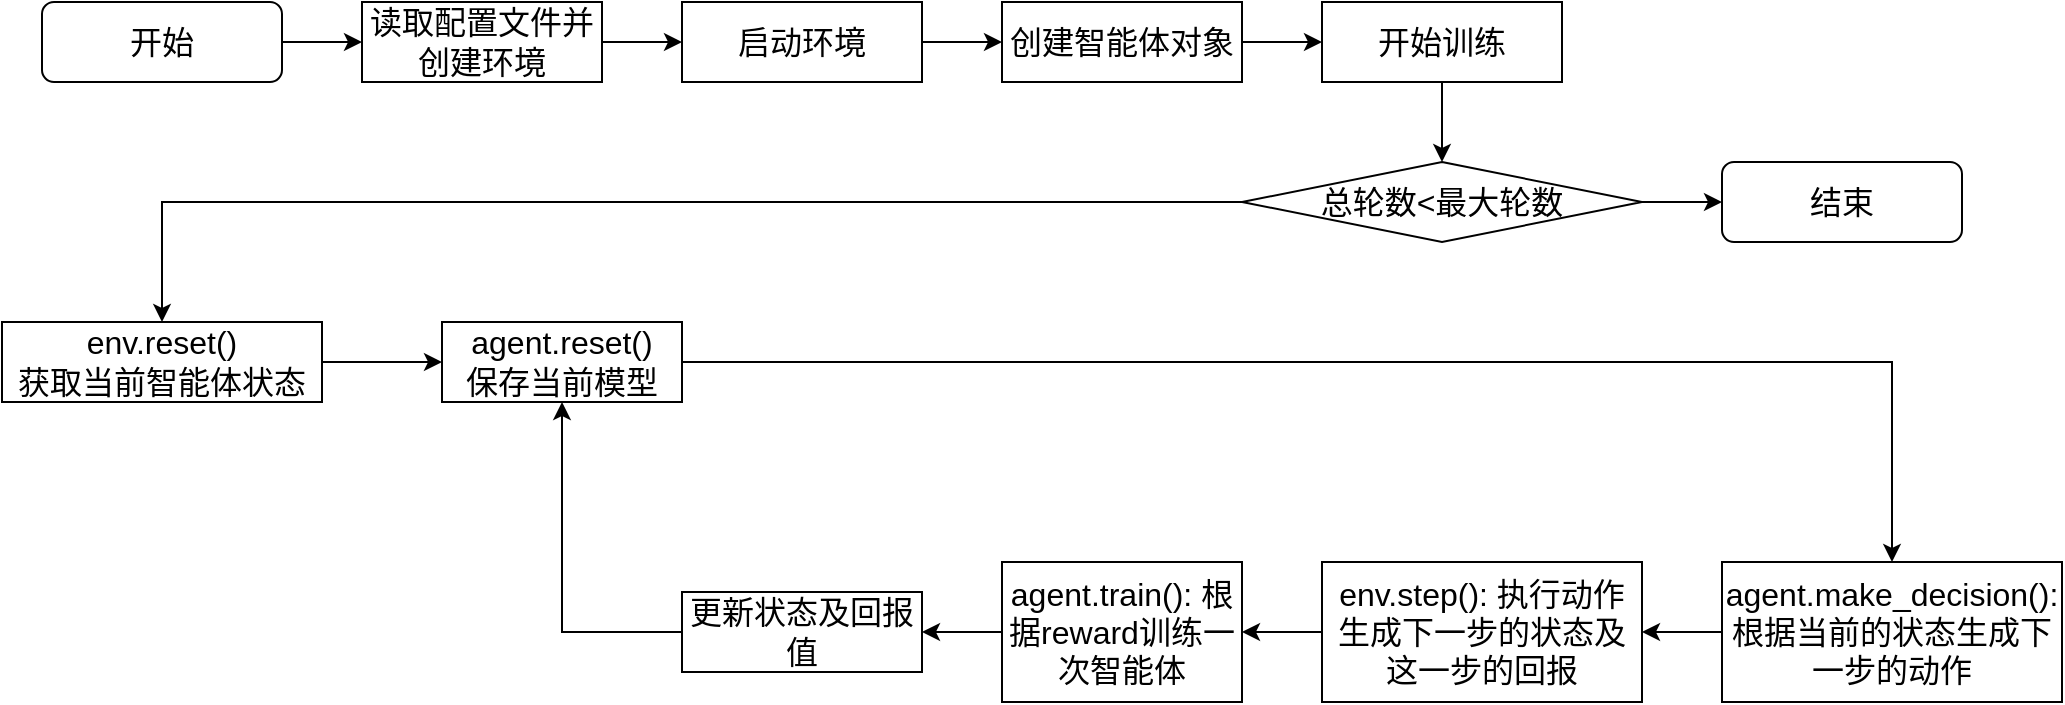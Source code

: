 <mxfile version="26.0.2">
  <diagram name="第 1 页" id="n-qwZFR-yub0B4k1O4XI">
    <mxGraphModel dx="922" dy="1333" grid="1" gridSize="10" guides="1" tooltips="1" connect="1" arrows="1" fold="1" page="1" pageScale="1" pageWidth="2400" pageHeight="2400" math="0" shadow="0">
      <root>
        <mxCell id="0" />
        <mxCell id="1" parent="0" />
        <mxCell id="PNN4hiSo44YtDNm9Y2iT-11" style="edgeStyle=orthogonalEdgeStyle;rounded=0;orthogonalLoop=1;jettySize=auto;html=1;entryX=0;entryY=0.5;entryDx=0;entryDy=0;fontSize=16;" edge="1" parent="1" source="PNN4hiSo44YtDNm9Y2iT-1" target="PNN4hiSo44YtDNm9Y2iT-2">
          <mxGeometry relative="1" as="geometry" />
        </mxCell>
        <mxCell id="PNN4hiSo44YtDNm9Y2iT-1" value="开始" style="rounded=1;whiteSpace=wrap;html=1;fontSize=16;" vertex="1" parent="1">
          <mxGeometry x="40" y="160" width="120" height="40" as="geometry" />
        </mxCell>
        <mxCell id="PNN4hiSo44YtDNm9Y2iT-12" style="edgeStyle=orthogonalEdgeStyle;rounded=0;orthogonalLoop=1;jettySize=auto;html=1;entryX=0;entryY=0.5;entryDx=0;entryDy=0;fontSize=16;" edge="1" parent="1" source="PNN4hiSo44YtDNm9Y2iT-2" target="PNN4hiSo44YtDNm9Y2iT-3">
          <mxGeometry relative="1" as="geometry" />
        </mxCell>
        <mxCell id="PNN4hiSo44YtDNm9Y2iT-2" value="读取配置文件并创建环境" style="rounded=0;whiteSpace=wrap;html=1;fontSize=16;" vertex="1" parent="1">
          <mxGeometry x="200" y="160" width="120" height="40" as="geometry" />
        </mxCell>
        <mxCell id="PNN4hiSo44YtDNm9Y2iT-13" style="edgeStyle=orthogonalEdgeStyle;rounded=0;orthogonalLoop=1;jettySize=auto;html=1;entryX=0;entryY=0.5;entryDx=0;entryDy=0;fontSize=16;" edge="1" parent="1" source="PNN4hiSo44YtDNm9Y2iT-3" target="PNN4hiSo44YtDNm9Y2iT-4">
          <mxGeometry relative="1" as="geometry" />
        </mxCell>
        <mxCell id="PNN4hiSo44YtDNm9Y2iT-3" value="启动环境" style="rounded=0;whiteSpace=wrap;html=1;fontSize=16;" vertex="1" parent="1">
          <mxGeometry x="360" y="160" width="120" height="40" as="geometry" />
        </mxCell>
        <mxCell id="PNN4hiSo44YtDNm9Y2iT-14" style="edgeStyle=orthogonalEdgeStyle;rounded=0;orthogonalLoop=1;jettySize=auto;html=1;entryX=0;entryY=0.5;entryDx=0;entryDy=0;fontSize=16;" edge="1" parent="1" source="PNN4hiSo44YtDNm9Y2iT-4" target="PNN4hiSo44YtDNm9Y2iT-5">
          <mxGeometry relative="1" as="geometry" />
        </mxCell>
        <mxCell id="PNN4hiSo44YtDNm9Y2iT-4" value="创建智能体对象" style="rounded=0;whiteSpace=wrap;html=1;fontSize=16;" vertex="1" parent="1">
          <mxGeometry x="520" y="160" width="120" height="40" as="geometry" />
        </mxCell>
        <mxCell id="PNN4hiSo44YtDNm9Y2iT-15" style="edgeStyle=orthogonalEdgeStyle;rounded=0;orthogonalLoop=1;jettySize=auto;html=1;entryX=0.5;entryY=0;entryDx=0;entryDy=0;fontSize=16;" edge="1" parent="1" source="PNN4hiSo44YtDNm9Y2iT-5" target="PNN4hiSo44YtDNm9Y2iT-6">
          <mxGeometry relative="1" as="geometry" />
        </mxCell>
        <mxCell id="PNN4hiSo44YtDNm9Y2iT-5" value="开始训练" style="rounded=0;whiteSpace=wrap;html=1;fontSize=16;" vertex="1" parent="1">
          <mxGeometry x="680" y="160" width="120" height="40" as="geometry" />
        </mxCell>
        <mxCell id="PNN4hiSo44YtDNm9Y2iT-8" style="edgeStyle=orthogonalEdgeStyle;rounded=0;orthogonalLoop=1;jettySize=auto;html=1;entryX=0;entryY=0.5;entryDx=0;entryDy=0;fontSize=16;" edge="1" parent="1" source="PNN4hiSo44YtDNm9Y2iT-6" target="PNN4hiSo44YtDNm9Y2iT-7">
          <mxGeometry relative="1" as="geometry" />
        </mxCell>
        <mxCell id="PNN4hiSo44YtDNm9Y2iT-16" style="edgeStyle=orthogonalEdgeStyle;rounded=0;orthogonalLoop=1;jettySize=auto;html=1;entryX=0.5;entryY=0;entryDx=0;entryDy=0;fontSize=16;" edge="1" parent="1" source="PNN4hiSo44YtDNm9Y2iT-6" target="PNN4hiSo44YtDNm9Y2iT-9">
          <mxGeometry relative="1" as="geometry" />
        </mxCell>
        <mxCell id="PNN4hiSo44YtDNm9Y2iT-6" value="总轮数&amp;lt;最大轮数" style="rhombus;whiteSpace=wrap;html=1;fontSize=16;" vertex="1" parent="1">
          <mxGeometry x="640" y="240" width="200" height="40" as="geometry" />
        </mxCell>
        <mxCell id="PNN4hiSo44YtDNm9Y2iT-7" value="结束" style="rounded=1;whiteSpace=wrap;html=1;fontSize=16;" vertex="1" parent="1">
          <mxGeometry x="880" y="240" width="120" height="40" as="geometry" />
        </mxCell>
        <mxCell id="PNN4hiSo44YtDNm9Y2iT-17" style="edgeStyle=orthogonalEdgeStyle;rounded=0;orthogonalLoop=1;jettySize=auto;html=1;entryX=0;entryY=0.5;entryDx=0;entryDy=0;fontSize=16;" edge="1" parent="1" source="PNN4hiSo44YtDNm9Y2iT-9" target="PNN4hiSo44YtDNm9Y2iT-10">
          <mxGeometry relative="1" as="geometry" />
        </mxCell>
        <mxCell id="PNN4hiSo44YtDNm9Y2iT-9" value="env.reset()&lt;br&gt;获取当前智能体状态" style="rounded=0;whiteSpace=wrap;html=1;fontSize=16;" vertex="1" parent="1">
          <mxGeometry x="20" y="320" width="160" height="40" as="geometry" />
        </mxCell>
        <mxCell id="PNN4hiSo44YtDNm9Y2iT-24" style="edgeStyle=orthogonalEdgeStyle;rounded=0;orthogonalLoop=1;jettySize=auto;html=1;entryX=0.5;entryY=0;entryDx=0;entryDy=0;fontSize=16;" edge="1" parent="1" source="PNN4hiSo44YtDNm9Y2iT-10" target="PNN4hiSo44YtDNm9Y2iT-23">
          <mxGeometry relative="1" as="geometry" />
        </mxCell>
        <mxCell id="PNN4hiSo44YtDNm9Y2iT-10" value="agent.reset()&lt;div&gt;保存当前模型&lt;/div&gt;" style="rounded=0;whiteSpace=wrap;html=1;fontSize=16;" vertex="1" parent="1">
          <mxGeometry x="240" y="320" width="120" height="40" as="geometry" />
        </mxCell>
        <mxCell id="PNN4hiSo44YtDNm9Y2iT-25" style="edgeStyle=orthogonalEdgeStyle;rounded=0;orthogonalLoop=1;jettySize=auto;html=1;entryX=0.5;entryY=1;entryDx=0;entryDy=0;exitX=0;exitY=0.5;exitDx=0;exitDy=0;fontSize=16;" edge="1" parent="1" source="PNN4hiSo44YtDNm9Y2iT-18" target="PNN4hiSo44YtDNm9Y2iT-10">
          <mxGeometry relative="1" as="geometry">
            <Array as="points">
              <mxPoint x="300" y="475" />
            </Array>
          </mxGeometry>
        </mxCell>
        <mxCell id="PNN4hiSo44YtDNm9Y2iT-18" value="更新状态及回报值" style="rounded=0;whiteSpace=wrap;html=1;fontSize=16;" vertex="1" parent="1">
          <mxGeometry x="360" y="455" width="120" height="40" as="geometry" />
        </mxCell>
        <mxCell id="PNN4hiSo44YtDNm9Y2iT-27" style="edgeStyle=orthogonalEdgeStyle;rounded=0;orthogonalLoop=1;jettySize=auto;html=1;entryX=1;entryY=0.5;entryDx=0;entryDy=0;fontSize=16;" edge="1" parent="1" source="PNN4hiSo44YtDNm9Y2iT-21" target="PNN4hiSo44YtDNm9Y2iT-18">
          <mxGeometry relative="1" as="geometry" />
        </mxCell>
        <mxCell id="PNN4hiSo44YtDNm9Y2iT-21" value="agent.train(): 根据reward训练一次智能体" style="rounded=0;whiteSpace=wrap;html=1;fontSize=16;" vertex="1" parent="1">
          <mxGeometry x="520" y="440" width="120" height="70" as="geometry" />
        </mxCell>
        <mxCell id="PNN4hiSo44YtDNm9Y2iT-28" style="edgeStyle=orthogonalEdgeStyle;rounded=0;orthogonalLoop=1;jettySize=auto;html=1;entryX=1;entryY=0.5;entryDx=0;entryDy=0;fontSize=16;" edge="1" parent="1" source="PNN4hiSo44YtDNm9Y2iT-22" target="PNN4hiSo44YtDNm9Y2iT-21">
          <mxGeometry relative="1" as="geometry" />
        </mxCell>
        <mxCell id="PNN4hiSo44YtDNm9Y2iT-22" value="env.step(): 执行动作生成下一步的状态及这一步的回报" style="rounded=0;whiteSpace=wrap;html=1;fontSize=16;" vertex="1" parent="1">
          <mxGeometry x="680" y="440" width="160" height="70" as="geometry" />
        </mxCell>
        <mxCell id="PNN4hiSo44YtDNm9Y2iT-29" style="edgeStyle=orthogonalEdgeStyle;rounded=0;orthogonalLoop=1;jettySize=auto;html=1;entryX=1;entryY=0.5;entryDx=0;entryDy=0;fontSize=16;" edge="1" parent="1" source="PNN4hiSo44YtDNm9Y2iT-23" target="PNN4hiSo44YtDNm9Y2iT-22">
          <mxGeometry relative="1" as="geometry" />
        </mxCell>
        <mxCell id="PNN4hiSo44YtDNm9Y2iT-23" value="agent.make_decision(): 根据当前的状态生成下一步的动作" style="rounded=0;whiteSpace=wrap;html=1;fontSize=16;" vertex="1" parent="1">
          <mxGeometry x="880" y="440" width="170" height="70" as="geometry" />
        </mxCell>
      </root>
    </mxGraphModel>
  </diagram>
</mxfile>

